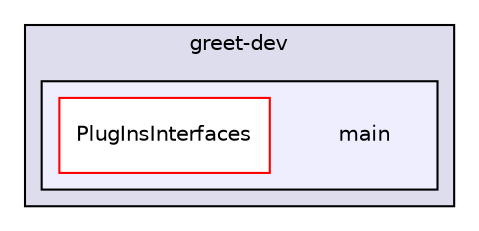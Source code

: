 digraph "C:/Users/ddieffenthaler/Desktop/SVN/source/greet-dev/main" {
  compound=true
  node [ fontsize="10", fontname="Helvetica"];
  edge [ labelfontsize="10", labelfontname="Helvetica"];
  subgraph clusterdir_57dbee2aefe90057220505cdbd10e38d {
    graph [ bgcolor="#ddddee", pencolor="black", label="greet-dev" fontname="Helvetica", fontsize="10", URL="dir_57dbee2aefe90057220505cdbd10e38d.html"]
  subgraph clusterdir_a703c56e71f007d0e5fc186902f89ee5 {
    graph [ bgcolor="#eeeeff", pencolor="black", label="" URL="dir_a703c56e71f007d0e5fc186902f89ee5.html"];
    dir_a703c56e71f007d0e5fc186902f89ee5 [shape=plaintext label="main"];
    dir_94e7e0f9e27b79ced3190fb22e4ca476 [shape=box label="PlugInsInterfaces" color="red" fillcolor="white" style="filled" URL="dir_94e7e0f9e27b79ced3190fb22e4ca476.html"];
  }
  }
}
